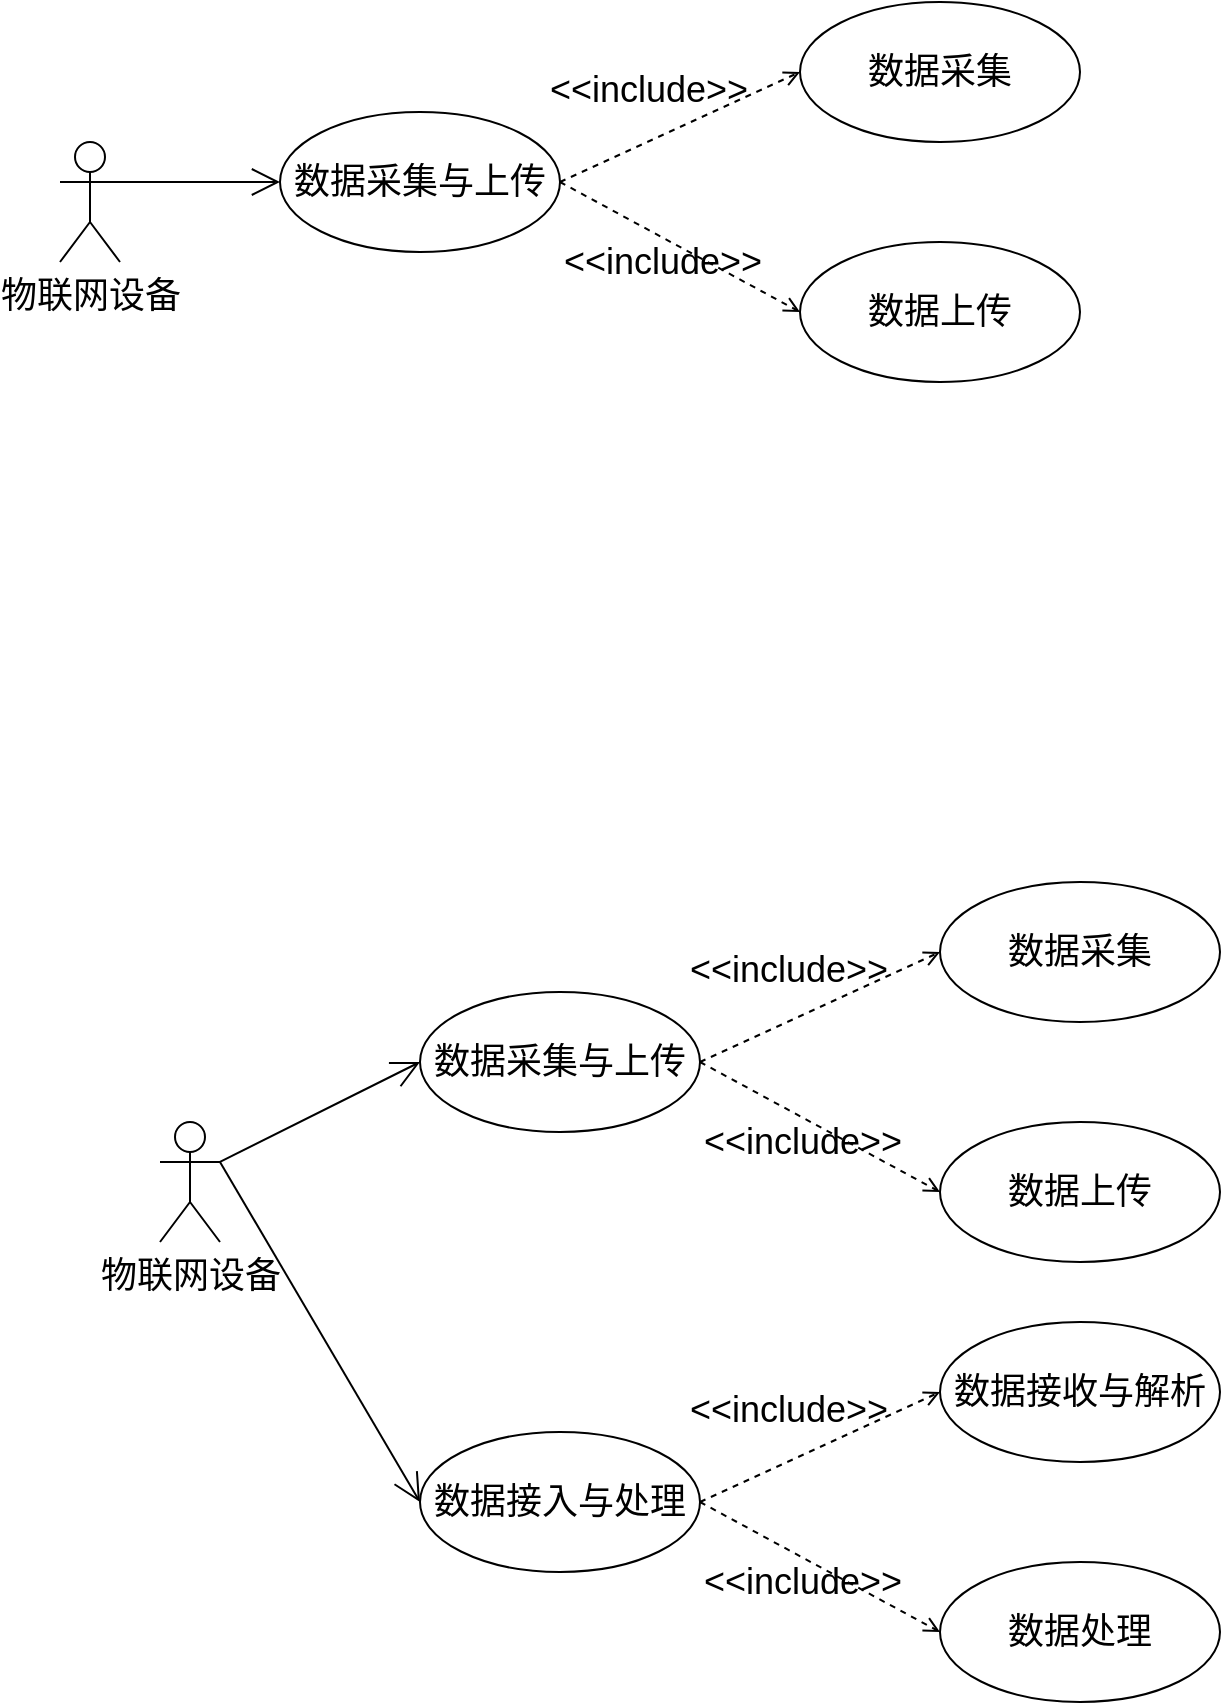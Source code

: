 <mxfile version="20.8.13" type="github">
  <diagram name="第 1 页" id="U8ydg2A2JW9uMpUj9Be2">
    <mxGraphModel dx="1114" dy="659" grid="1" gridSize="10" guides="1" tooltips="1" connect="1" arrows="1" fold="1" page="1" pageScale="1" pageWidth="827" pageHeight="1169" math="0" shadow="0">
      <root>
        <mxCell id="0" />
        <mxCell id="1" parent="0" />
        <mxCell id="imzyElsVaJJx6ul332XI-1" value="&lt;font style=&quot;font-size: 18px;&quot;&gt;物联网设备&lt;/font&gt;" style="shape=umlActor;verticalLabelPosition=bottom;verticalAlign=top;html=1;outlineConnect=0;" vertex="1" parent="1">
          <mxGeometry x="130" y="270" width="30" height="60" as="geometry" />
        </mxCell>
        <mxCell id="imzyElsVaJJx6ul332XI-2" value="数据采集与上传" style="ellipse;whiteSpace=wrap;html=1;fontSize=18;" vertex="1" parent="1">
          <mxGeometry x="240" y="255" width="140" height="70" as="geometry" />
        </mxCell>
        <mxCell id="imzyElsVaJJx6ul332XI-5" value="" style="endArrow=open;endFill=1;endSize=12;html=1;rounded=0;fontSize=18;exitX=1;exitY=0.333;exitDx=0;exitDy=0;exitPerimeter=0;entryX=0;entryY=0.5;entryDx=0;entryDy=0;" edge="1" parent="1" source="imzyElsVaJJx6ul332XI-1" target="imzyElsVaJJx6ul332XI-2">
          <mxGeometry width="160" relative="1" as="geometry">
            <mxPoint x="180" y="430" as="sourcePoint" />
            <mxPoint x="340" y="430" as="targetPoint" />
          </mxGeometry>
        </mxCell>
        <mxCell id="imzyElsVaJJx6ul332XI-6" value="&amp;lt;&amp;lt;include&amp;gt;&amp;gt;" style="html=1;verticalAlign=bottom;labelBackgroundColor=none;endArrow=open;endFill=0;dashed=1;rounded=0;fontSize=18;exitX=1;exitY=0.5;exitDx=0;exitDy=0;entryX=0;entryY=0.5;entryDx=0;entryDy=0;" edge="1" parent="1" source="imzyElsVaJJx6ul332XI-2" target="imzyElsVaJJx6ul332XI-7">
          <mxGeometry x="-0.192" y="11" width="160" relative="1" as="geometry">
            <mxPoint x="400" y="290" as="sourcePoint" />
            <mxPoint x="490" y="240" as="targetPoint" />
            <mxPoint as="offset" />
          </mxGeometry>
        </mxCell>
        <mxCell id="imzyElsVaJJx6ul332XI-7" value="数据采集" style="ellipse;whiteSpace=wrap;html=1;fontSize=18;" vertex="1" parent="1">
          <mxGeometry x="500" y="200" width="140" height="70" as="geometry" />
        </mxCell>
        <mxCell id="imzyElsVaJJx6ul332XI-8" style="edgeStyle=none;rounded=0;orthogonalLoop=1;jettySize=auto;html=1;entryX=0;entryY=0.5;entryDx=0;entryDy=0;fontSize=18;" edge="1" parent="1" source="imzyElsVaJJx6ul332XI-7" target="imzyElsVaJJx6ul332XI-7">
          <mxGeometry relative="1" as="geometry" />
        </mxCell>
        <mxCell id="imzyElsVaJJx6ul332XI-11" value="数据上传" style="ellipse;whiteSpace=wrap;html=1;fontSize=18;" vertex="1" parent="1">
          <mxGeometry x="500" y="320" width="140" height="70" as="geometry" />
        </mxCell>
        <mxCell id="imzyElsVaJJx6ul332XI-12" style="edgeStyle=none;rounded=0;orthogonalLoop=1;jettySize=auto;html=1;entryX=0;entryY=0.5;entryDx=0;entryDy=0;fontSize=18;" edge="1" parent="1" source="imzyElsVaJJx6ul332XI-11" target="imzyElsVaJJx6ul332XI-11">
          <mxGeometry relative="1" as="geometry" />
        </mxCell>
        <mxCell id="imzyElsVaJJx6ul332XI-13" value="&amp;lt;&amp;lt;include&amp;gt;&amp;gt;" style="html=1;verticalAlign=bottom;labelBackgroundColor=none;endArrow=open;endFill=0;dashed=1;rounded=0;fontSize=18;exitX=1;exitY=0.5;exitDx=0;exitDy=0;entryX=0;entryY=0.5;entryDx=0;entryDy=0;" edge="1" parent="1" source="imzyElsVaJJx6ul332XI-2" target="imzyElsVaJJx6ul332XI-11">
          <mxGeometry x="0.036" y="-23" width="160" relative="1" as="geometry">
            <mxPoint x="400" y="360" as="sourcePoint" />
            <mxPoint x="520" y="305" as="targetPoint" />
            <mxPoint as="offset" />
          </mxGeometry>
        </mxCell>
        <mxCell id="imzyElsVaJJx6ul332XI-14" value="&lt;font style=&quot;font-size: 18px;&quot;&gt;物联网设备&lt;/font&gt;" style="shape=umlActor;verticalLabelPosition=bottom;verticalAlign=top;html=1;outlineConnect=0;" vertex="1" parent="1">
          <mxGeometry x="180" y="760" width="30" height="60" as="geometry" />
        </mxCell>
        <mxCell id="imzyElsVaJJx6ul332XI-15" value="数据采集与上传" style="ellipse;whiteSpace=wrap;html=1;fontSize=18;" vertex="1" parent="1">
          <mxGeometry x="310" y="695" width="140" height="70" as="geometry" />
        </mxCell>
        <mxCell id="imzyElsVaJJx6ul332XI-16" value="" style="endArrow=open;endFill=1;endSize=12;html=1;rounded=0;fontSize=18;exitX=1;exitY=0.333;exitDx=0;exitDy=0;exitPerimeter=0;entryX=0;entryY=0.5;entryDx=0;entryDy=0;" edge="1" parent="1" source="imzyElsVaJJx6ul332XI-14" target="imzyElsVaJJx6ul332XI-15">
          <mxGeometry width="160" relative="1" as="geometry">
            <mxPoint x="230" y="920" as="sourcePoint" />
            <mxPoint x="390" y="920" as="targetPoint" />
          </mxGeometry>
        </mxCell>
        <mxCell id="imzyElsVaJJx6ul332XI-17" value="&amp;lt;&amp;lt;include&amp;gt;&amp;gt;" style="html=1;verticalAlign=bottom;labelBackgroundColor=none;endArrow=open;endFill=0;dashed=1;rounded=0;fontSize=18;exitX=1;exitY=0.5;exitDx=0;exitDy=0;entryX=0;entryY=0.5;entryDx=0;entryDy=0;" edge="1" parent="1" source="imzyElsVaJJx6ul332XI-15" target="imzyElsVaJJx6ul332XI-18">
          <mxGeometry x="-0.192" y="11" width="160" relative="1" as="geometry">
            <mxPoint x="470" y="730" as="sourcePoint" />
            <mxPoint x="560" y="680" as="targetPoint" />
            <mxPoint as="offset" />
          </mxGeometry>
        </mxCell>
        <mxCell id="imzyElsVaJJx6ul332XI-18" value="数据采集" style="ellipse;whiteSpace=wrap;html=1;fontSize=18;" vertex="1" parent="1">
          <mxGeometry x="570" y="640" width="140" height="70" as="geometry" />
        </mxCell>
        <mxCell id="imzyElsVaJJx6ul332XI-19" style="edgeStyle=none;rounded=0;orthogonalLoop=1;jettySize=auto;html=1;entryX=0;entryY=0.5;entryDx=0;entryDy=0;fontSize=18;" edge="1" parent="1" source="imzyElsVaJJx6ul332XI-18" target="imzyElsVaJJx6ul332XI-18">
          <mxGeometry relative="1" as="geometry" />
        </mxCell>
        <mxCell id="imzyElsVaJJx6ul332XI-20" value="数据上传" style="ellipse;whiteSpace=wrap;html=1;fontSize=18;" vertex="1" parent="1">
          <mxGeometry x="570" y="760" width="140" height="70" as="geometry" />
        </mxCell>
        <mxCell id="imzyElsVaJJx6ul332XI-21" style="edgeStyle=none;rounded=0;orthogonalLoop=1;jettySize=auto;html=1;entryX=0;entryY=0.5;entryDx=0;entryDy=0;fontSize=18;" edge="1" parent="1" source="imzyElsVaJJx6ul332XI-20" target="imzyElsVaJJx6ul332XI-20">
          <mxGeometry relative="1" as="geometry" />
        </mxCell>
        <mxCell id="imzyElsVaJJx6ul332XI-22" value="&amp;lt;&amp;lt;include&amp;gt;&amp;gt;" style="html=1;verticalAlign=bottom;labelBackgroundColor=none;endArrow=open;endFill=0;dashed=1;rounded=0;fontSize=18;exitX=1;exitY=0.5;exitDx=0;exitDy=0;entryX=0;entryY=0.5;entryDx=0;entryDy=0;" edge="1" parent="1" source="imzyElsVaJJx6ul332XI-15" target="imzyElsVaJJx6ul332XI-20">
          <mxGeometry x="0.036" y="-23" width="160" relative="1" as="geometry">
            <mxPoint x="470" y="800" as="sourcePoint" />
            <mxPoint x="590" y="745" as="targetPoint" />
            <mxPoint as="offset" />
          </mxGeometry>
        </mxCell>
        <mxCell id="imzyElsVaJJx6ul332XI-23" value="数据接入与处理" style="ellipse;whiteSpace=wrap;html=1;fontSize=18;" vertex="1" parent="1">
          <mxGeometry x="310" y="915" width="140" height="70" as="geometry" />
        </mxCell>
        <mxCell id="imzyElsVaJJx6ul332XI-24" value="&amp;lt;&amp;lt;include&amp;gt;&amp;gt;" style="html=1;verticalAlign=bottom;labelBackgroundColor=none;endArrow=open;endFill=0;dashed=1;rounded=0;fontSize=18;exitX=1;exitY=0.5;exitDx=0;exitDy=0;entryX=0;entryY=0.5;entryDx=0;entryDy=0;" edge="1" parent="1" source="imzyElsVaJJx6ul332XI-23" target="imzyElsVaJJx6ul332XI-25">
          <mxGeometry x="-0.192" y="11" width="160" relative="1" as="geometry">
            <mxPoint x="470" y="950" as="sourcePoint" />
            <mxPoint x="560" y="900" as="targetPoint" />
            <mxPoint as="offset" />
          </mxGeometry>
        </mxCell>
        <mxCell id="imzyElsVaJJx6ul332XI-25" value="数据接收与解析" style="ellipse;whiteSpace=wrap;html=1;fontSize=18;" vertex="1" parent="1">
          <mxGeometry x="570" y="860" width="140" height="70" as="geometry" />
        </mxCell>
        <mxCell id="imzyElsVaJJx6ul332XI-26" style="edgeStyle=none;rounded=0;orthogonalLoop=1;jettySize=auto;html=1;entryX=0;entryY=0.5;entryDx=0;entryDy=0;fontSize=18;" edge="1" parent="1" source="imzyElsVaJJx6ul332XI-25" target="imzyElsVaJJx6ul332XI-25">
          <mxGeometry relative="1" as="geometry" />
        </mxCell>
        <mxCell id="imzyElsVaJJx6ul332XI-27" value="数据处理" style="ellipse;whiteSpace=wrap;html=1;fontSize=18;" vertex="1" parent="1">
          <mxGeometry x="570" y="980" width="140" height="70" as="geometry" />
        </mxCell>
        <mxCell id="imzyElsVaJJx6ul332XI-28" style="edgeStyle=none;rounded=0;orthogonalLoop=1;jettySize=auto;html=1;entryX=0;entryY=0.5;entryDx=0;entryDy=0;fontSize=18;" edge="1" parent="1" source="imzyElsVaJJx6ul332XI-27" target="imzyElsVaJJx6ul332XI-27">
          <mxGeometry relative="1" as="geometry" />
        </mxCell>
        <mxCell id="imzyElsVaJJx6ul332XI-29" value="&amp;lt;&amp;lt;include&amp;gt;&amp;gt;" style="html=1;verticalAlign=bottom;labelBackgroundColor=none;endArrow=open;endFill=0;dashed=1;rounded=0;fontSize=18;exitX=1;exitY=0.5;exitDx=0;exitDy=0;entryX=0;entryY=0.5;entryDx=0;entryDy=0;" edge="1" parent="1" source="imzyElsVaJJx6ul332XI-23" target="imzyElsVaJJx6ul332XI-27">
          <mxGeometry x="0.036" y="-23" width="160" relative="1" as="geometry">
            <mxPoint x="470" y="1020" as="sourcePoint" />
            <mxPoint x="590" y="965" as="targetPoint" />
            <mxPoint as="offset" />
          </mxGeometry>
        </mxCell>
        <mxCell id="imzyElsVaJJx6ul332XI-30" value="" style="endArrow=open;endFill=1;endSize=12;html=1;rounded=0;fontSize=18;exitX=1;exitY=0.333;exitDx=0;exitDy=0;exitPerimeter=0;entryX=0;entryY=0.5;entryDx=0;entryDy=0;" edge="1" parent="1" source="imzyElsVaJJx6ul332XI-14" target="imzyElsVaJJx6ul332XI-23">
          <mxGeometry width="160" relative="1" as="geometry">
            <mxPoint x="190" y="910" as="sourcePoint" />
            <mxPoint x="290" y="860" as="targetPoint" />
          </mxGeometry>
        </mxCell>
      </root>
    </mxGraphModel>
  </diagram>
</mxfile>
